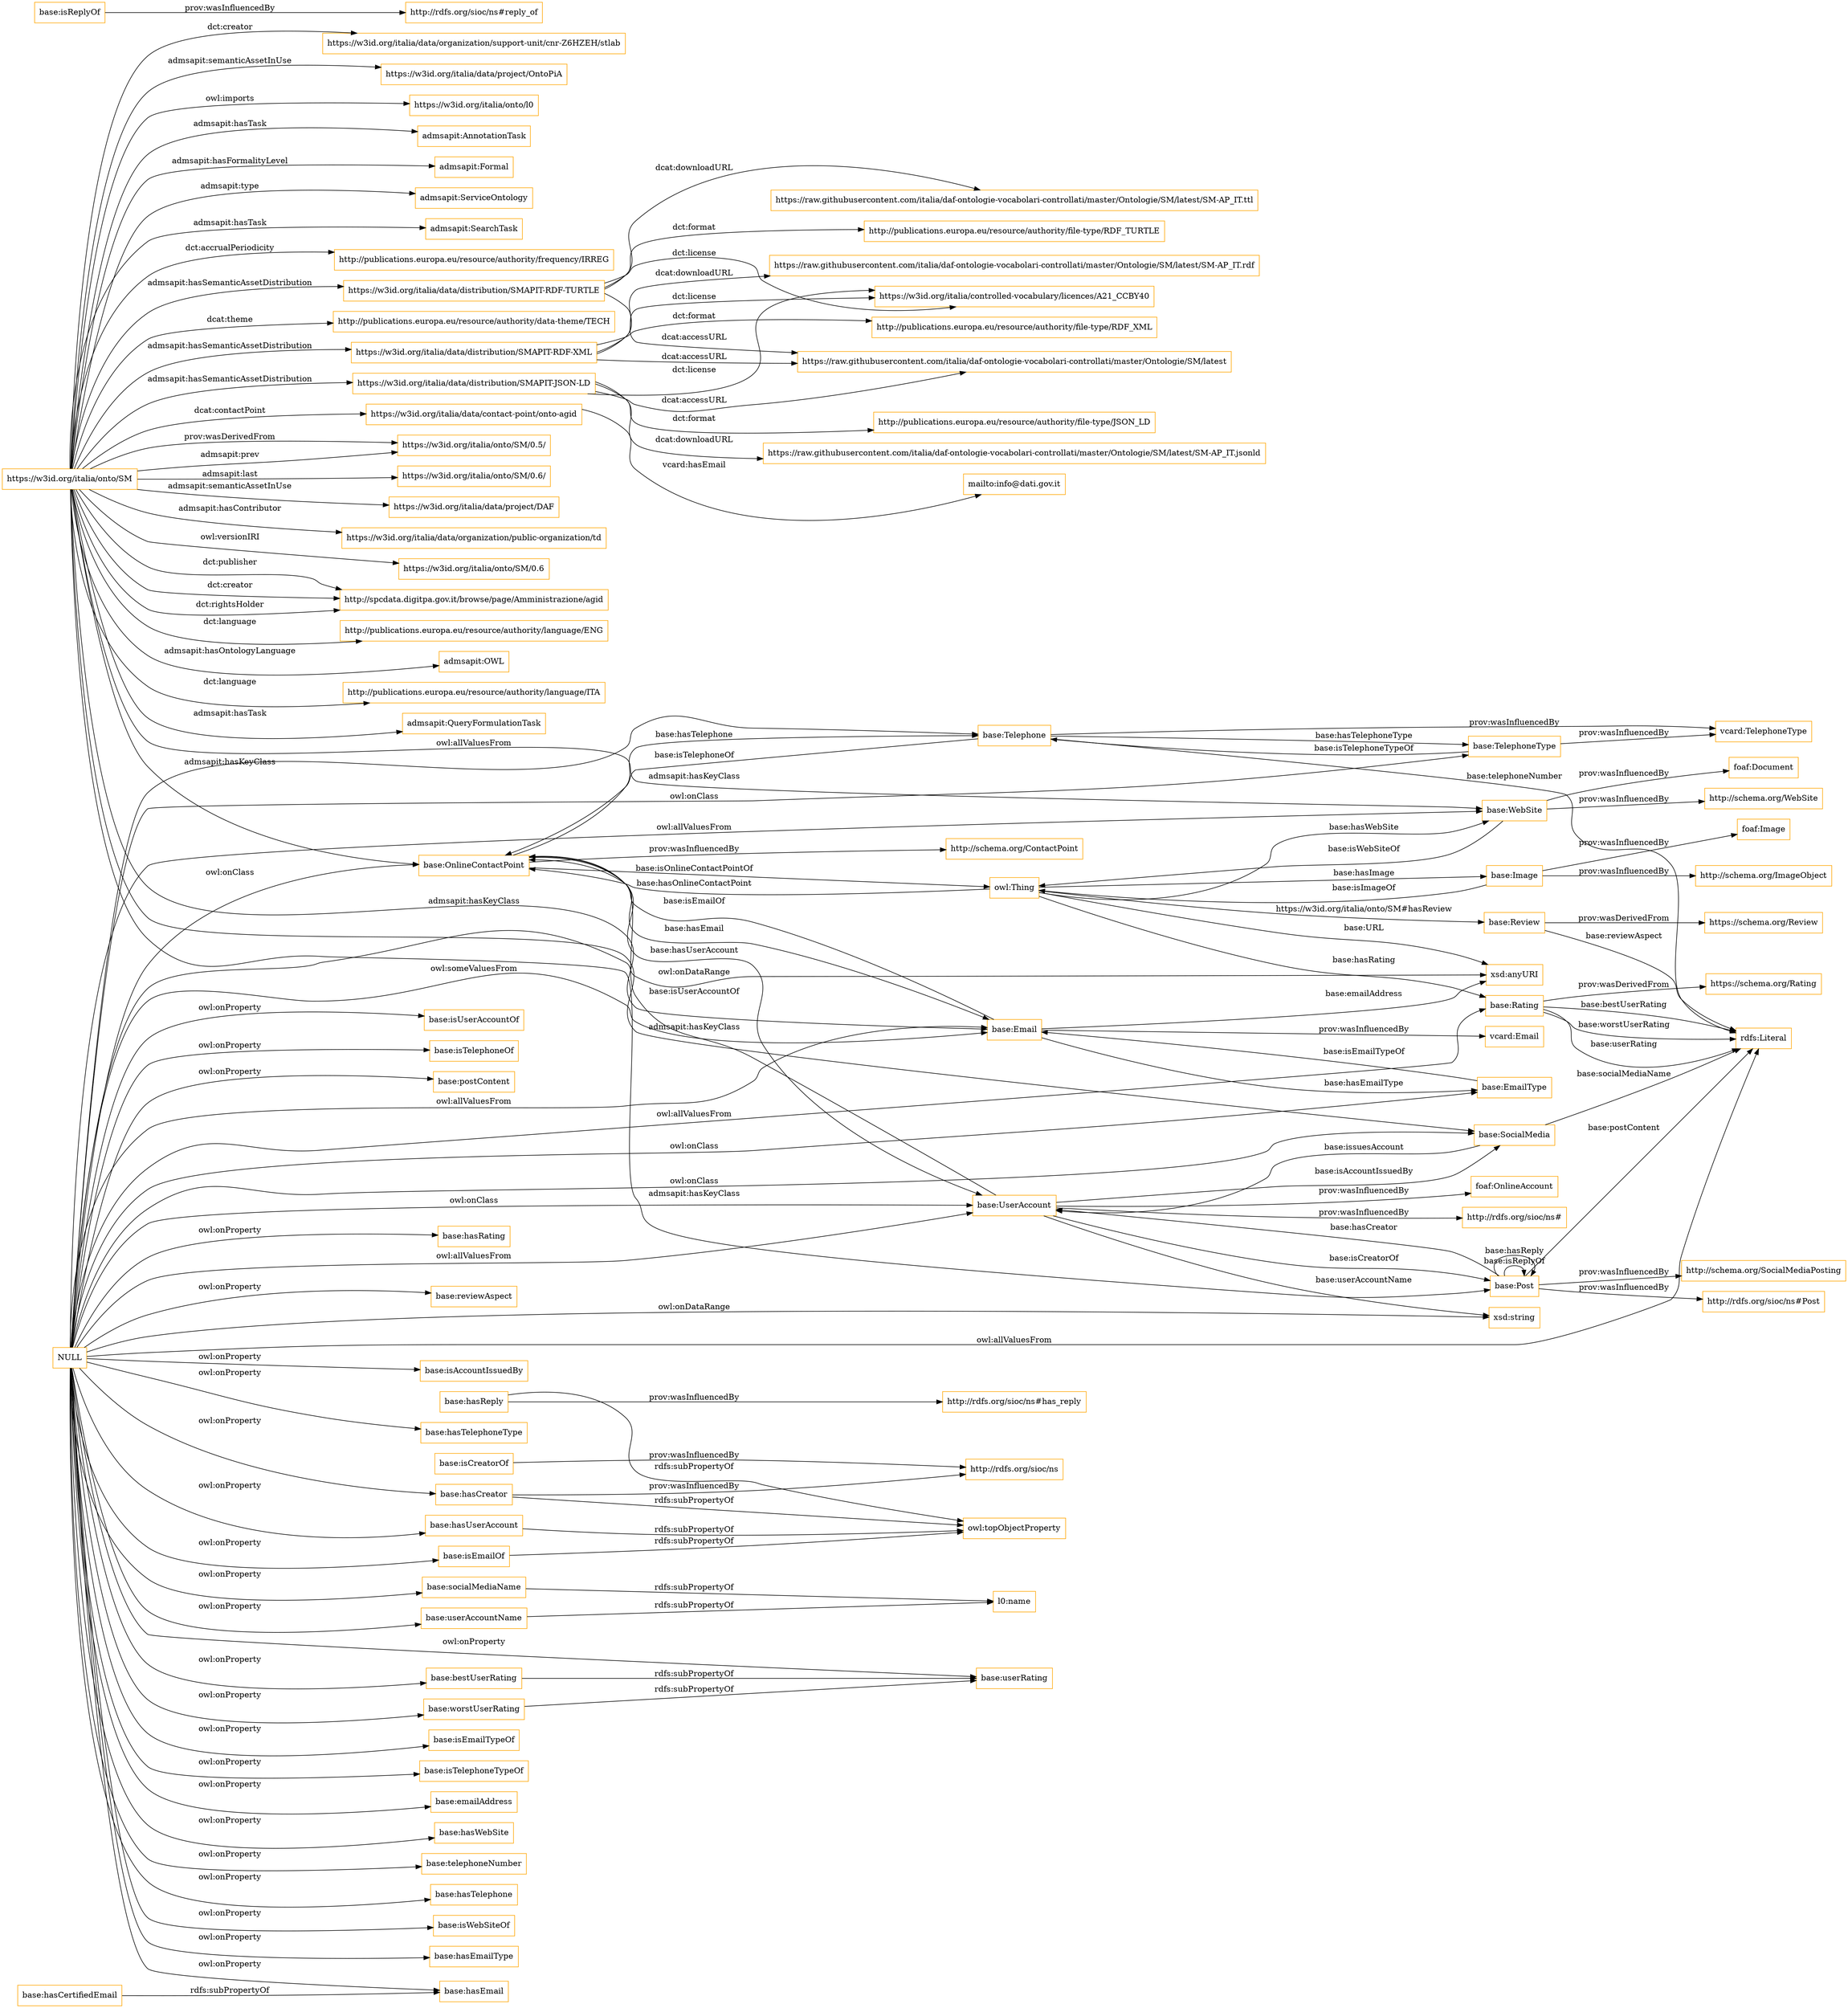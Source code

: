 digraph ar2dtool_diagram { 
rankdir=LR;
size="1501"
node [shape = rectangle, color="orange"]; "base:OnlineContactPoint" "base:TelephoneType" "base:Email" "base:Rating" "base:Image" "base:Telephone" "base:SocialMedia" "base:EmailType" "base:WebSite" "base:Review" "base:UserAccount" "base:Post" ; /*classes style*/
	"base:isReplyOf" -> "http://rdfs.org/sioc/ns#reply_of" [ label = "prov:wasInfluencedBy" ];
	"https://w3id.org/italia/onto/SM" -> "http://publications.europa.eu/resource/authority/data-theme/TECH" [ label = "dcat:theme" ];
	"https://w3id.org/italia/onto/SM" -> "https://w3id.org/italia/data/distribution/SMAPIT-RDF-TURTLE" [ label = "admsapit:hasSemanticAssetDistribution" ];
	"https://w3id.org/italia/onto/SM" -> "https://w3id.org/italia/onto/SM/0.5/" [ label = "prov:wasDerivedFrom" ];
	"https://w3id.org/italia/onto/SM" -> "https://w3id.org/italia/onto/SM/0.6/" [ label = "admsapit:last" ];
	"https://w3id.org/italia/onto/SM" -> "base:WebSite" [ label = "admsapit:hasKeyClass" ];
	"https://w3id.org/italia/onto/SM" -> "https://w3id.org/italia/data/contact-point/onto-agid" [ label = "dcat:contactPoint" ];
	"https://w3id.org/italia/onto/SM" -> "base:OnlineContactPoint" [ label = "admsapit:hasKeyClass" ];
	"https://w3id.org/italia/onto/SM" -> "base:Post" [ label = "admsapit:hasKeyClass" ];
	"https://w3id.org/italia/onto/SM" -> "https://w3id.org/italia/onto/SM/0.5/" [ label = "admsapit:prev" ];
	"https://w3id.org/italia/onto/SM" -> "https://w3id.org/italia/data/project/DAF" [ label = "admsapit:semanticAssetInUse" ];
	"https://w3id.org/italia/onto/SM" -> "https://w3id.org/italia/data/organization/public-organization/td" [ label = "admsapit:hasContributor" ];
	"https://w3id.org/italia/onto/SM" -> "https://w3id.org/italia/onto/SM/0.6" [ label = "owl:versionIRI" ];
	"https://w3id.org/italia/onto/SM" -> "http://spcdata.digitpa.gov.it/browse/page/Amministrazione/agid" [ label = "dct:publisher" ];
	"https://w3id.org/italia/onto/SM" -> "http://publications.europa.eu/resource/authority/language/ENG" [ label = "dct:language" ];
	"https://w3id.org/italia/onto/SM" -> "admsapit:OWL" [ label = "admsapit:hasOntologyLanguage" ];
	"https://w3id.org/italia/onto/SM" -> "http://publications.europa.eu/resource/authority/language/ITA" [ label = "dct:language" ];
	"https://w3id.org/italia/onto/SM" -> "base:SocialMedia" [ label = "admsapit:hasKeyClass" ];
	"https://w3id.org/italia/onto/SM" -> "admsapit:QueryFormulationTask" [ label = "admsapit:hasTask" ];
	"https://w3id.org/italia/onto/SM" -> "https://w3id.org/italia/data/organization/support-unit/cnr-Z6HZEH/stlab" [ label = "dct:creator" ];
	"https://w3id.org/italia/onto/SM" -> "http://spcdata.digitpa.gov.it/browse/page/Amministrazione/agid" [ label = "dct:creator" ];
	"https://w3id.org/italia/onto/SM" -> "https://w3id.org/italia/data/project/OntoPiA" [ label = "admsapit:semanticAssetInUse" ];
	"https://w3id.org/italia/onto/SM" -> "base:Email" [ label = "admsapit:hasKeyClass" ];
	"https://w3id.org/italia/onto/SM" -> "https://w3id.org/italia/onto/l0" [ label = "owl:imports" ];
	"https://w3id.org/italia/onto/SM" -> "https://w3id.org/italia/data/distribution/SMAPIT-JSON-LD" [ label = "admsapit:hasSemanticAssetDistribution" ];
	"https://w3id.org/italia/onto/SM" -> "admsapit:AnnotationTask" [ label = "admsapit:hasTask" ];
	"https://w3id.org/italia/onto/SM" -> "admsapit:Formal" [ label = "admsapit:hasFormalityLevel" ];
	"https://w3id.org/italia/onto/SM" -> "admsapit:ServiceOntology" [ label = "admsapit:type" ];
	"https://w3id.org/italia/onto/SM" -> "admsapit:SearchTask" [ label = "admsapit:hasTask" ];
	"https://w3id.org/italia/onto/SM" -> "http://spcdata.digitpa.gov.it/browse/page/Amministrazione/agid" [ label = "dct:rightsHolder" ];
	"https://w3id.org/italia/onto/SM" -> "https://w3id.org/italia/data/distribution/SMAPIT-RDF-XML" [ label = "admsapit:hasSemanticAssetDistribution" ];
	"https://w3id.org/italia/onto/SM" -> "http://publications.europa.eu/resource/authority/frequency/IRREG" [ label = "dct:accrualPeriodicity" ];
	"base:hasUserAccount" -> "owl:topObjectProperty" [ label = "rdfs:subPropertyOf" ];
	"base:Email" -> "vcard:Email" [ label = "prov:wasInfluencedBy" ];
	"https://w3id.org/italia/data/distribution/SMAPIT-RDF-TURTLE" -> "http://publications.europa.eu/resource/authority/file-type/RDF_TURTLE" [ label = "dct:format" ];
	"https://w3id.org/italia/data/distribution/SMAPIT-RDF-TURTLE" -> "https://w3id.org/italia/controlled-vocabulary/licences/A21_CCBY40" [ label = "dct:license" ];
	"https://w3id.org/italia/data/distribution/SMAPIT-RDF-TURTLE" -> "https://raw.githubusercontent.com/italia/daf-ontologie-vocabolari-controllati/master/Ontologie/SM/latest" [ label = "dcat:accessURL" ];
	"https://w3id.org/italia/data/distribution/SMAPIT-RDF-TURTLE" -> "https://raw.githubusercontent.com/italia/daf-ontologie-vocabolari-controllati/master/Ontologie/SM/latest/SM-AP_IT.ttl" [ label = "dcat:downloadURL" ];
	"https://w3id.org/italia/data/distribution/SMAPIT-JSON-LD" -> "https://raw.githubusercontent.com/italia/daf-ontologie-vocabolari-controllati/master/Ontologie/SM/latest" [ label = "dcat:accessURL" ];
	"https://w3id.org/italia/data/distribution/SMAPIT-JSON-LD" -> "https://raw.githubusercontent.com/italia/daf-ontologie-vocabolari-controllati/master/Ontologie/SM/latest/SM-AP_IT.jsonld" [ label = "dcat:downloadURL" ];
	"https://w3id.org/italia/data/distribution/SMAPIT-JSON-LD" -> "https://w3id.org/italia/controlled-vocabulary/licences/A21_CCBY40" [ label = "dct:license" ];
	"https://w3id.org/italia/data/distribution/SMAPIT-JSON-LD" -> "http://publications.europa.eu/resource/authority/file-type/JSON_LD" [ label = "dct:format" ];
	"base:Image" -> "foaf:Image" [ label = "prov:wasInfluencedBy" ];
	"base:Image" -> "http://schema.org/ImageObject" [ label = "prov:wasInfluencedBy" ];
	"base:UserAccount" -> "foaf:OnlineAccount" [ label = "prov:wasInfluencedBy" ];
	"base:UserAccount" -> "http://rdfs.org/sioc/ns#" [ label = "prov:wasInfluencedBy" ];
	"base:TelephoneType" -> "vcard:TelephoneType" [ label = "prov:wasInfluencedBy" ];
	"base:OnlineContactPoint" -> "http://schema.org/ContactPoint" [ label = "prov:wasInfluencedBy" ];
	"base:hasReply" -> "http://rdfs.org/sioc/ns#has_reply" [ label = "prov:wasInfluencedBy" ];
	"base:hasReply" -> "owl:topObjectProperty" [ label = "rdfs:subPropertyOf" ];
	"base:userAccountName" -> "l0:name" [ label = "rdfs:subPropertyOf" ];
	"base:isEmailOf" -> "owl:topObjectProperty" [ label = "rdfs:subPropertyOf" ];
	"base:Telephone" -> "vcard:TelephoneType" [ label = "prov:wasInfluencedBy" ];
	"NULL" -> "base:Email" [ label = "owl:allValuesFrom" ];
	"NULL" -> "base:socialMediaName" [ label = "owl:onProperty" ];
	"NULL" -> "base:SocialMedia" [ label = "owl:onClass" ];
	"NULL" -> "base:bestUserRating" [ label = "owl:onProperty" ];
	"NULL" -> "base:isEmailTypeOf" [ label = "owl:onProperty" ];
	"NULL" -> "base:isTelephoneTypeOf" [ label = "owl:onProperty" ];
	"NULL" -> "base:hasUserAccount" [ label = "owl:onProperty" ];
	"NULL" -> "base:hasEmail" [ label = "owl:onProperty" ];
	"NULL" -> "base:emailAddress" [ label = "owl:onProperty" ];
	"NULL" -> "base:WebSite" [ label = "owl:allValuesFrom" ];
	"NULL" -> "base:userRating" [ label = "owl:onProperty" ];
	"NULL" -> "base:worstUserRating" [ label = "owl:onProperty" ];
	"NULL" -> "base:Rating" [ label = "owl:allValuesFrom" ];
	"NULL" -> "base:hasCreator" [ label = "owl:onProperty" ];
	"NULL" -> "base:hasWebSite" [ label = "owl:onProperty" ];
	"NULL" -> "base:Telephone" [ label = "owl:allValuesFrom" ];
	"NULL" -> "base:Email" [ label = "owl:someValuesFrom" ];
	"NULL" -> "base:telephoneNumber" [ label = "owl:onProperty" ];
	"NULL" -> "base:hasTelephone" [ label = "owl:onProperty" ];
	"NULL" -> "base:isWebSiteOf" [ label = "owl:onProperty" ];
	"NULL" -> "base:TelephoneType" [ label = "owl:onClass" ];
	"NULL" -> "base:EmailType" [ label = "owl:onClass" ];
	"NULL" -> "base:hasEmailType" [ label = "owl:onProperty" ];
	"NULL" -> "base:isUserAccountOf" [ label = "owl:onProperty" ];
	"NULL" -> "base:OnlineContactPoint" [ label = "owl:onClass" ];
	"NULL" -> "base:UserAccount" [ label = "owl:onClass" ];
	"NULL" -> "xsd:string" [ label = "owl:onDataRange" ];
	"NULL" -> "base:userAccountName" [ label = "owl:onProperty" ];
	"NULL" -> "base:isTelephoneOf" [ label = "owl:onProperty" ];
	"NULL" -> "rdfs:Literal" [ label = "owl:allValuesFrom" ];
	"NULL" -> "base:postContent" [ label = "owl:onProperty" ];
	"NULL" -> "base:hasRating" [ label = "owl:onProperty" ];
	"NULL" -> "base:reviewAspect" [ label = "owl:onProperty" ];
	"NULL" -> "xsd:anyURI" [ label = "owl:onDataRange" ];
	"NULL" -> "base:UserAccount" [ label = "owl:allValuesFrom" ];
	"NULL" -> "base:isAccountIssuedBy" [ label = "owl:onProperty" ];
	"NULL" -> "base:isEmailOf" [ label = "owl:onProperty" ];
	"NULL" -> "base:hasTelephoneType" [ label = "owl:onProperty" ];
	"base:Post" -> "http://rdfs.org/sioc/ns#Post" [ label = "prov:wasInfluencedBy" ];
	"base:Post" -> "http://schema.org/SocialMediaPosting" [ label = "prov:wasInfluencedBy" ];
	"base:bestUserRating" -> "base:userRating" [ label = "rdfs:subPropertyOf" ];
	"base:socialMediaName" -> "l0:name" [ label = "rdfs:subPropertyOf" ];
	"https://w3id.org/italia/data/distribution/SMAPIT-RDF-XML" -> "https://w3id.org/italia/controlled-vocabulary/licences/A21_CCBY40" [ label = "dct:license" ];
	"https://w3id.org/italia/data/distribution/SMAPIT-RDF-XML" -> "https://raw.githubusercontent.com/italia/daf-ontologie-vocabolari-controllati/master/Ontologie/SM/latest/SM-AP_IT.rdf" [ label = "dcat:downloadURL" ];
	"https://w3id.org/italia/data/distribution/SMAPIT-RDF-XML" -> "http://publications.europa.eu/resource/authority/file-type/RDF_XML" [ label = "dct:format" ];
	"https://w3id.org/italia/data/distribution/SMAPIT-RDF-XML" -> "https://raw.githubusercontent.com/italia/daf-ontologie-vocabolari-controllati/master/Ontologie/SM/latest" [ label = "dcat:accessURL" ];
	"base:hasCreator" -> "owl:topObjectProperty" [ label = "rdfs:subPropertyOf" ];
	"base:hasCreator" -> "http://rdfs.org/sioc/ns" [ label = "prov:wasInfluencedBy" ];
	"base:isCreatorOf" -> "http://rdfs.org/sioc/ns" [ label = "prov:wasInfluencedBy" ];
	"base:Rating" -> "https://schema.org/Rating" [ label = "prov:wasDerivedFrom" ];
	"base:WebSite" -> "foaf:Document" [ label = "prov:wasInfluencedBy" ];
	"base:WebSite" -> "http://schema.org/WebSite" [ label = "prov:wasInfluencedBy" ];
	"base:hasCertifiedEmail" -> "base:hasEmail" [ label = "rdfs:subPropertyOf" ];
	"base:worstUserRating" -> "base:userRating" [ label = "rdfs:subPropertyOf" ];
	"https://w3id.org/italia/data/contact-point/onto-agid" -> "mailto:info@dati.gov.it" [ label = "vcard:hasEmail" ];
	"base:Review" -> "https://schema.org/Review" [ label = "prov:wasDerivedFrom" ];
	"base:UserAccount" -> "xsd:string" [ label = "base:userAccountName" ];
	"base:Review" -> "rdfs:Literal" [ label = "base:reviewAspect" ];
	"base:OnlineContactPoint" -> "base:UserAccount" [ label = "base:hasUserAccount" ];
	"owl:Thing" -> "base:Image" [ label = "base:hasImage" ];
	"base:Email" -> "base:OnlineContactPoint" [ label = "base:isEmailOf" ];
	"base:Post" -> "base:UserAccount" [ label = "base:hasCreator" ];
	"base:EmailType" -> "base:Email" [ label = "base:isEmailTypeOf" ];
	"owl:Thing" -> "xsd:anyURI" [ label = "base:URL" ];
	"base:Rating" -> "rdfs:Literal" [ label = "base:userRating" ];
	"base:WebSite" -> "owl:Thing" [ label = "base:isWebSiteOf" ];
	"base:SocialMedia" -> "base:UserAccount" [ label = "base:issuesAccount" ];
	"base:OnlineContactPoint" -> "base:Email" [ label = "base:hasEmail" ];
	"base:Post" -> "base:Post" [ label = "base:isReplyOf" ];
	"base:TelephoneType" -> "base:Telephone" [ label = "base:isTelephoneTypeOf" ];
	"base:OnlineContactPoint" -> "owl:Thing" [ label = "base:isOnlineContactPointOf" ];
	"base:Telephone" -> "base:TelephoneType" [ label = "base:hasTelephoneType" ];
	"base:UserAccount" -> "base:Post" [ label = "base:isCreatorOf" ];
	"base:Post" -> "base:Post" [ label = "base:hasReply" ];
	"base:Email" -> "base:EmailType" [ label = "base:hasEmailType" ];
	"base:UserAccount" -> "base:OnlineContactPoint" [ label = "base:isUserAccountOf" ];
	"owl:Thing" -> "base:WebSite" [ label = "base:hasWebSite" ];
	"owl:Thing" -> "base:Review" [ label = "https://w3id.org/italia/onto/SM#hasReview" ];
	"owl:Thing" -> "base:Rating" [ label = "base:hasRating" ];
	"base:Rating" -> "rdfs:Literal" [ label = "base:bestUserRating" ];
	"base:OnlineContactPoint" -> "base:Telephone" [ label = "base:hasTelephone" ];
	"base:Email" -> "xsd:anyURI" [ label = "base:emailAddress" ];
	"base:Telephone" -> "base:OnlineContactPoint" [ label = "base:isTelephoneOf" ];
	"base:Post" -> "rdfs:Literal" [ label = "base:postContent" ];
	"base:SocialMedia" -> "rdfs:Literal" [ label = "base:socialMediaName" ];
	"base:Rating" -> "rdfs:Literal" [ label = "base:worstUserRating" ];
	"owl:Thing" -> "base:OnlineContactPoint" [ label = "base:hasOnlineContactPoint" ];
	"base:Image" -> "owl:Thing" [ label = "base:isImageOf" ];
	"base:Telephone" -> "rdfs:Literal" [ label = "base:telephoneNumber" ];
	"base:UserAccount" -> "base:SocialMedia" [ label = "base:isAccountIssuedBy" ];

}
